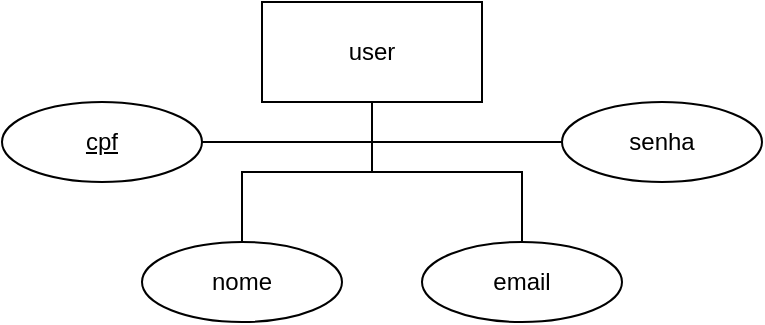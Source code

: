 <mxfile version="24.7.7">
  <diagram name="Página-1" id="IHEpkmDW0GbL0TSdh8l_">
    <mxGraphModel dx="1235" dy="655" grid="1" gridSize="10" guides="1" tooltips="1" connect="1" arrows="1" fold="1" page="1" pageScale="1" pageWidth="827" pageHeight="1169" math="0" shadow="0">
      <root>
        <mxCell id="0" />
        <mxCell id="1" parent="0" />
        <mxCell id="A5cxYsMhLrtSdASNx0yI-1" value="user" style="html=1;whiteSpace=wrap;" vertex="1" parent="1">
          <mxGeometry x="180" y="330" width="110" height="50" as="geometry" />
        </mxCell>
        <mxCell id="A5cxYsMhLrtSdASNx0yI-9" style="edgeStyle=orthogonalEdgeStyle;rounded=0;orthogonalLoop=1;jettySize=auto;html=1;entryX=0.5;entryY=1;entryDx=0;entryDy=0;endArrow=none;endFill=0;" edge="1" parent="1" source="A5cxYsMhLrtSdASNx0yI-2" target="A5cxYsMhLrtSdASNx0yI-1">
          <mxGeometry relative="1" as="geometry" />
        </mxCell>
        <mxCell id="A5cxYsMhLrtSdASNx0yI-2" value="nome" style="ellipse;whiteSpace=wrap;html=1;align=center;" vertex="1" parent="1">
          <mxGeometry x="120" y="450" width="100" height="40" as="geometry" />
        </mxCell>
        <mxCell id="A5cxYsMhLrtSdASNx0yI-8" style="edgeStyle=orthogonalEdgeStyle;rounded=0;orthogonalLoop=1;jettySize=auto;html=1;entryX=0.5;entryY=1;entryDx=0;entryDy=0;endArrow=none;endFill=0;" edge="1" parent="1" source="A5cxYsMhLrtSdASNx0yI-3" target="A5cxYsMhLrtSdASNx0yI-1">
          <mxGeometry relative="1" as="geometry" />
        </mxCell>
        <mxCell id="A5cxYsMhLrtSdASNx0yI-3" value="cpf" style="ellipse;whiteSpace=wrap;html=1;align=center;fontStyle=4;" vertex="1" parent="1">
          <mxGeometry x="50" y="380" width="100" height="40" as="geometry" />
        </mxCell>
        <mxCell id="A5cxYsMhLrtSdASNx0yI-10" style="edgeStyle=orthogonalEdgeStyle;rounded=0;orthogonalLoop=1;jettySize=auto;html=1;entryX=0.5;entryY=1;entryDx=0;entryDy=0;endArrow=none;endFill=0;" edge="1" parent="1" source="A5cxYsMhLrtSdASNx0yI-4" target="A5cxYsMhLrtSdASNx0yI-1">
          <mxGeometry relative="1" as="geometry" />
        </mxCell>
        <mxCell id="A5cxYsMhLrtSdASNx0yI-4" value="email" style="ellipse;whiteSpace=wrap;html=1;align=center;" vertex="1" parent="1">
          <mxGeometry x="260" y="450" width="100" height="40" as="geometry" />
        </mxCell>
        <mxCell id="A5cxYsMhLrtSdASNx0yI-11" style="edgeStyle=orthogonalEdgeStyle;rounded=0;orthogonalLoop=1;jettySize=auto;html=1;entryX=0.5;entryY=1;entryDx=0;entryDy=0;endArrow=none;endFill=0;" edge="1" parent="1" source="A5cxYsMhLrtSdASNx0yI-5" target="A5cxYsMhLrtSdASNx0yI-1">
          <mxGeometry relative="1" as="geometry" />
        </mxCell>
        <mxCell id="A5cxYsMhLrtSdASNx0yI-5" value="senha" style="ellipse;whiteSpace=wrap;html=1;align=center;" vertex="1" parent="1">
          <mxGeometry x="330" y="380" width="100" height="40" as="geometry" />
        </mxCell>
      </root>
    </mxGraphModel>
  </diagram>
</mxfile>
